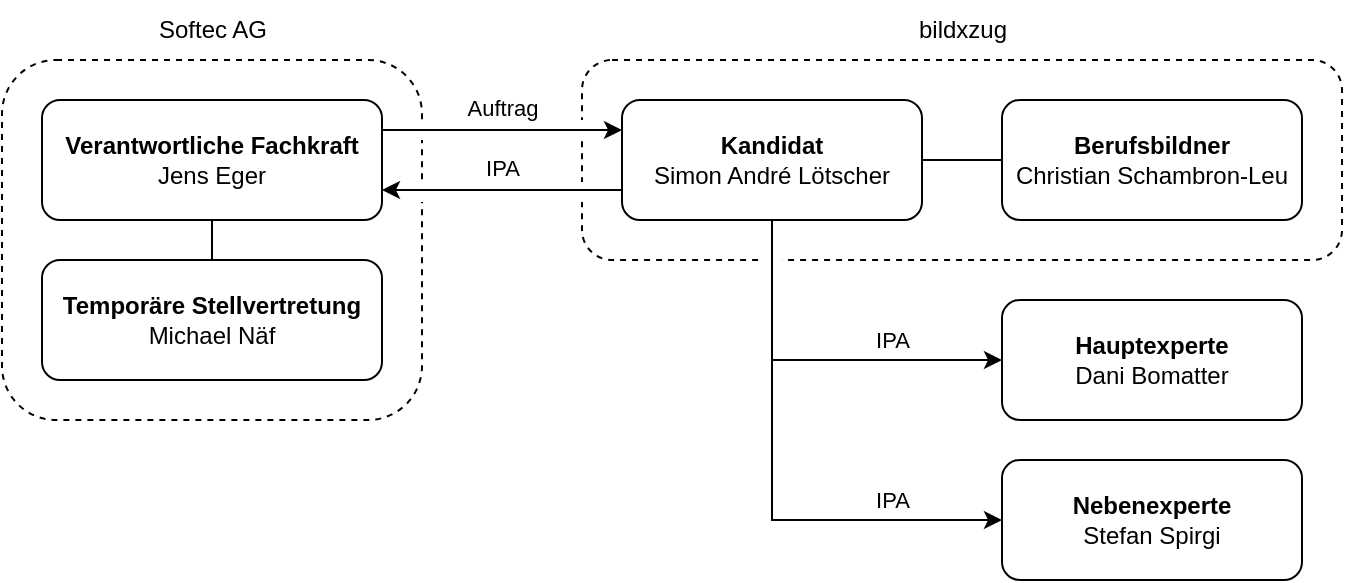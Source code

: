 <mxfile version="24.2.0" type="device">
  <diagram name="Page-1" id="Z7GNOuq5H-ybnbw4XTXk">
    <mxGraphModel dx="1386" dy="871" grid="0" gridSize="10" guides="1" tooltips="1" connect="1" arrows="1" fold="1" page="1" pageScale="1" pageWidth="850" pageHeight="1100" math="0" shadow="0">
      <root>
        <mxCell id="0" />
        <mxCell id="1" parent="0" />
        <mxCell id="7iDoJ_NEYtt-uujqmE4P-17" value="" style="rounded=1;whiteSpace=wrap;html=1;dashed=1;fillColor=none;" parent="1" vertex="1">
          <mxGeometry x="360" y="290" width="380" height="100" as="geometry" />
        </mxCell>
        <mxCell id="7iDoJ_NEYtt-uujqmE4P-27" value="" style="endArrow=none;html=1;rounded=0;entryX=0.5;entryY=1;entryDx=0;entryDy=0;strokeWidth=10;strokeColor=#ffffff;" parent="1" target="7iDoJ_NEYtt-uujqmE4P-10" edge="1">
          <mxGeometry width="50" height="50" relative="1" as="geometry">
            <mxPoint x="455" y="440" as="sourcePoint" />
            <mxPoint x="420" y="340" as="targetPoint" />
          </mxGeometry>
        </mxCell>
        <mxCell id="7iDoJ_NEYtt-uujqmE4P-1" value="" style="rounded=1;whiteSpace=wrap;html=1;dashed=1;fillColor=none;" parent="1" vertex="1">
          <mxGeometry x="70" y="290" width="210" height="180" as="geometry" />
        </mxCell>
        <mxCell id="7iDoJ_NEYtt-uujqmE4P-20" value="" style="endArrow=none;html=1;rounded=0;exitX=1;exitY=0.75;exitDx=0;exitDy=0;entryX=0;entryY=0.75;entryDx=0;entryDy=0;strokeWidth=10;strokeColor=#ffffff;" parent="1" edge="1">
          <mxGeometry width="50" height="50" relative="1" as="geometry">
            <mxPoint x="260" y="356" as="sourcePoint" />
            <mxPoint x="380" y="356" as="targetPoint" />
          </mxGeometry>
        </mxCell>
        <mxCell id="7iDoJ_NEYtt-uujqmE4P-19" value="" style="endArrow=none;html=1;rounded=0;exitX=1;exitY=0.25;exitDx=0;exitDy=0;entryX=0;entryY=0.25;entryDx=0;entryDy=0;strokeWidth=10;strokeColor=#ffffff;" parent="1" edge="1">
          <mxGeometry width="50" height="50" relative="1" as="geometry">
            <mxPoint x="260" y="325" as="sourcePoint" />
            <mxPoint x="380" y="325" as="targetPoint" />
          </mxGeometry>
        </mxCell>
        <mxCell id="7iDoJ_NEYtt-uujqmE4P-2" value="Softec AG" style="text;html=1;align=center;verticalAlign=middle;resizable=0;points=[];autosize=1;strokeColor=none;fillColor=none;" parent="1" vertex="1">
          <mxGeometry x="135" y="260" width="80" height="30" as="geometry" />
        </mxCell>
        <mxCell id="7iDoJ_NEYtt-uujqmE4P-7" value="&lt;b&gt;Verantwortliche Fachkraft&lt;/b&gt;&lt;div&gt;Jens Eger&lt;/div&gt;" style="rounded=1;whiteSpace=wrap;html=1;" parent="1" vertex="1">
          <mxGeometry x="90" y="310" width="170" height="60" as="geometry" />
        </mxCell>
        <mxCell id="7iDoJ_NEYtt-uujqmE4P-8" value="&lt;b&gt;Temporäre Stellvertretung&lt;/b&gt;&lt;br&gt;&lt;div&gt;Michael Näf&lt;/div&gt;" style="rounded=1;whiteSpace=wrap;html=1;" parent="1" vertex="1">
          <mxGeometry x="90" y="390" width="170" height="60" as="geometry" />
        </mxCell>
        <mxCell id="7iDoJ_NEYtt-uujqmE4P-9" value="" style="endArrow=none;html=1;rounded=0;exitX=0.5;exitY=1;exitDx=0;exitDy=0;entryX=0.5;entryY=0;entryDx=0;entryDy=0;" parent="1" source="7iDoJ_NEYtt-uujqmE4P-7" target="7iDoJ_NEYtt-uujqmE4P-8" edge="1">
          <mxGeometry width="50" height="50" relative="1" as="geometry">
            <mxPoint x="390" y="330" as="sourcePoint" />
            <mxPoint x="440" y="280" as="targetPoint" />
          </mxGeometry>
        </mxCell>
        <mxCell id="7iDoJ_NEYtt-uujqmE4P-10" value="&lt;b&gt;Kandidat&lt;/b&gt;&lt;div&gt;Simon André Lötscher&lt;/div&gt;" style="rounded=1;whiteSpace=wrap;html=1;" parent="1" vertex="1">
          <mxGeometry x="380" y="310" width="150" height="60" as="geometry" />
        </mxCell>
        <mxCell id="7iDoJ_NEYtt-uujqmE4P-12" value="" style="endArrow=classic;html=1;rounded=0;exitX=1;exitY=0.25;exitDx=0;exitDy=0;entryX=0;entryY=0.25;entryDx=0;entryDy=0;" parent="1" source="7iDoJ_NEYtt-uujqmE4P-7" target="7iDoJ_NEYtt-uujqmE4P-10" edge="1">
          <mxGeometry width="50" height="50" relative="1" as="geometry">
            <mxPoint x="270.0" y="228.0" as="sourcePoint" />
            <mxPoint x="330" y="390" as="targetPoint" />
          </mxGeometry>
        </mxCell>
        <mxCell id="7iDoJ_NEYtt-uujqmE4P-14" value="Auftrag" style="edgeLabel;html=1;align=center;verticalAlign=middle;resizable=0;points=[];" parent="7iDoJ_NEYtt-uujqmE4P-12" vertex="1" connectable="0">
          <mxGeometry x="-0.517" y="2" relative="1" as="geometry">
            <mxPoint x="31" y="-9" as="offset" />
          </mxGeometry>
        </mxCell>
        <mxCell id="7iDoJ_NEYtt-uujqmE4P-13" value="" style="endArrow=classic;html=1;rounded=0;exitX=0;exitY=0.75;exitDx=0;exitDy=0;entryX=1;entryY=0.75;entryDx=0;entryDy=0;" parent="1" source="7iDoJ_NEYtt-uujqmE4P-10" target="7iDoJ_NEYtt-uujqmE4P-7" edge="1">
          <mxGeometry width="50" height="50" relative="1" as="geometry">
            <mxPoint x="909.37" y="164.02" as="sourcePoint" />
            <mxPoint x="340.0" y="160.0" as="targetPoint" />
          </mxGeometry>
        </mxCell>
        <mxCell id="7iDoJ_NEYtt-uujqmE4P-15" value="IPA" style="edgeLabel;html=1;align=center;verticalAlign=middle;resizable=0;points=[];" parent="7iDoJ_NEYtt-uujqmE4P-13" vertex="1" connectable="0">
          <mxGeometry x="-0.0" y="-1" relative="1" as="geometry">
            <mxPoint y="-10" as="offset" />
          </mxGeometry>
        </mxCell>
        <mxCell id="7iDoJ_NEYtt-uujqmE4P-16" value="&lt;b&gt;Berufsbildner&lt;/b&gt;&lt;div&gt;Christian Schambron-Leu&lt;/div&gt;" style="rounded=1;whiteSpace=wrap;html=1;" parent="1" vertex="1">
          <mxGeometry x="570" y="310" width="150" height="60" as="geometry" />
        </mxCell>
        <mxCell id="7iDoJ_NEYtt-uujqmE4P-18" value="bildxzug" style="text;html=1;align=center;verticalAlign=middle;resizable=0;points=[];autosize=1;strokeColor=none;fillColor=none;" parent="1" vertex="1">
          <mxGeometry x="515" y="260" width="70" height="30" as="geometry" />
        </mxCell>
        <mxCell id="7iDoJ_NEYtt-uujqmE4P-22" value="" style="endArrow=none;html=1;rounded=0;entryX=0;entryY=0.5;entryDx=0;entryDy=0;exitX=1;exitY=0.5;exitDx=0;exitDy=0;" parent="1" source="7iDoJ_NEYtt-uujqmE4P-10" target="7iDoJ_NEYtt-uujqmE4P-16" edge="1">
          <mxGeometry width="50" height="50" relative="1" as="geometry">
            <mxPoint x="370" y="390" as="sourcePoint" />
            <mxPoint x="420" y="340" as="targetPoint" />
          </mxGeometry>
        </mxCell>
        <mxCell id="7iDoJ_NEYtt-uujqmE4P-23" value="&lt;div&gt;&lt;b&gt;Hauptexperte&lt;/b&gt;&lt;/div&gt;&lt;div&gt;Dani Bomatter&lt;/div&gt;" style="rounded=1;whiteSpace=wrap;html=1;" parent="1" vertex="1">
          <mxGeometry x="570" y="410" width="150" height="60" as="geometry" />
        </mxCell>
        <mxCell id="7iDoJ_NEYtt-uujqmE4P-24" value="&lt;b&gt;Nebenexperte&lt;/b&gt;&lt;div&gt;Stefan Spirgi&lt;/div&gt;" style="rounded=1;whiteSpace=wrap;html=1;" parent="1" vertex="1">
          <mxGeometry x="570" y="490" width="150" height="60" as="geometry" />
        </mxCell>
        <mxCell id="7iDoJ_NEYtt-uujqmE4P-25" value="" style="endArrow=classic;html=1;rounded=0;entryX=0;entryY=0.5;entryDx=0;entryDy=0;exitX=0.5;exitY=1;exitDx=0;exitDy=0;" parent="1" source="7iDoJ_NEYtt-uujqmE4P-10" target="7iDoJ_NEYtt-uujqmE4P-24" edge="1">
          <mxGeometry width="50" height="50" relative="1" as="geometry">
            <mxPoint x="370" y="390" as="sourcePoint" />
            <mxPoint x="420" y="340" as="targetPoint" />
            <Array as="points">
              <mxPoint x="455" y="520" />
            </Array>
          </mxGeometry>
        </mxCell>
        <mxCell id="7iDoJ_NEYtt-uujqmE4P-29" value="IPA" style="edgeLabel;html=1;align=center;verticalAlign=middle;resizable=0;points=[];" parent="7iDoJ_NEYtt-uujqmE4P-25" vertex="1" connectable="0">
          <mxGeometry x="0.6" y="2" relative="1" as="geometry">
            <mxPoint x="-2" y="-8" as="offset" />
          </mxGeometry>
        </mxCell>
        <mxCell id="7iDoJ_NEYtt-uujqmE4P-26" value="" style="endArrow=classic;html=1;rounded=0;entryX=0;entryY=0.5;entryDx=0;entryDy=0;exitX=0.5;exitY=1;exitDx=0;exitDy=0;" parent="1" source="7iDoJ_NEYtt-uujqmE4P-10" target="7iDoJ_NEYtt-uujqmE4P-23" edge="1">
          <mxGeometry width="50" height="50" relative="1" as="geometry">
            <mxPoint x="370" y="390" as="sourcePoint" />
            <mxPoint x="420" y="340" as="targetPoint" />
            <Array as="points">
              <mxPoint x="455" y="440" />
            </Array>
          </mxGeometry>
        </mxCell>
        <mxCell id="7iDoJ_NEYtt-uujqmE4P-28" value="IPA" style="edgeLabel;html=1;align=center;verticalAlign=middle;resizable=0;points=[];" parent="7iDoJ_NEYtt-uujqmE4P-26" vertex="1" connectable="0">
          <mxGeometry x="0.309" y="3" relative="1" as="geometry">
            <mxPoint x="9" y="-7" as="offset" />
          </mxGeometry>
        </mxCell>
      </root>
    </mxGraphModel>
  </diagram>
</mxfile>
